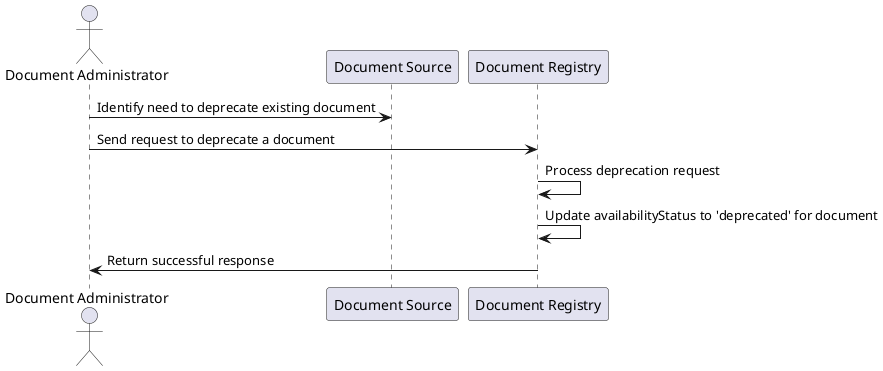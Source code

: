 @startuml
actor "Document Administrator" as DA
participant "Document Source" as DS
participant "Document Registry" as DReg

DA -> DS: Identify need to deprecate existing document
DA -> DReg: Send request to deprecate a document
DReg -> DReg: Process deprecation request
DReg -> DReg: Update availabilityStatus to 'deprecated' for document
DReg -> DA: Return successful response
@enduml
